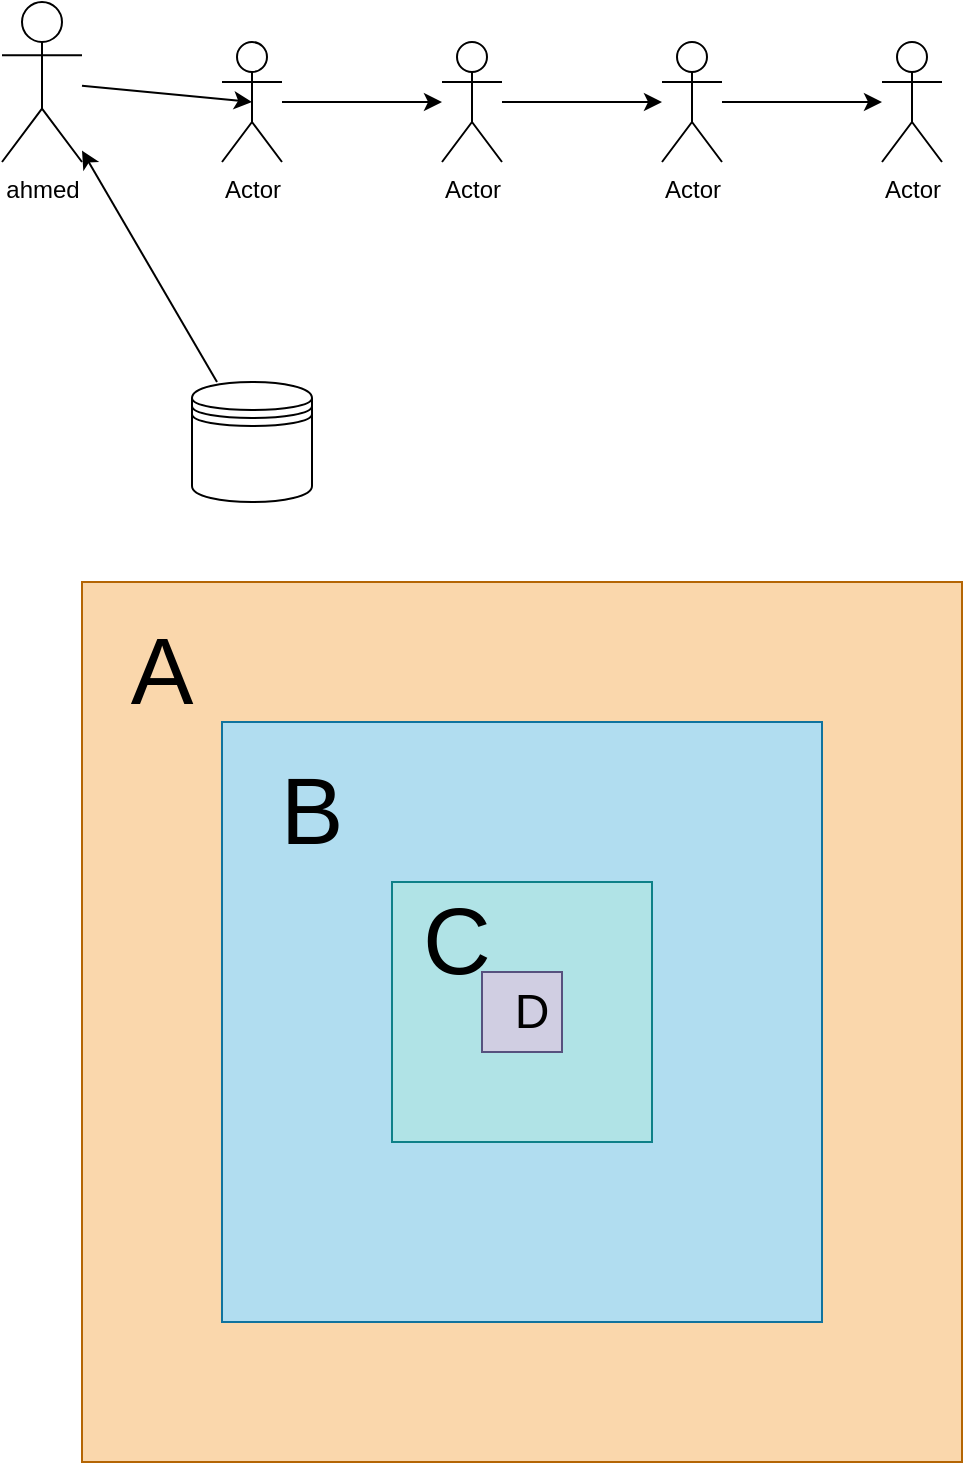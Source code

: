 <mxfile>
    <diagram id="oV6OWsH6Nq-_E92QR5Ix" name="Page-1">
        <mxGraphModel dx="767" dy="422" grid="1" gridSize="10" guides="1" tooltips="1" connect="1" arrows="1" fold="1" page="1" pageScale="1" pageWidth="850" pageHeight="1100" math="0" shadow="0">
            <root>
                <mxCell id="0"/>
                <mxCell id="1" parent="0"/>
                <mxCell id="2" value="ahmed" style="shape=umlActor;verticalLabelPosition=bottom;verticalAlign=top;html=1;outlineConnect=0;" vertex="1" parent="1">
                    <mxGeometry x="300" y="180" width="40" height="80" as="geometry"/>
                </mxCell>
                <mxCell id="11" value="" style="edgeStyle=none;html=1;" edge="1" parent="1" source="8" target="10">
                    <mxGeometry relative="1" as="geometry"/>
                </mxCell>
                <mxCell id="8" value="Actor" style="shape=umlActor;verticalLabelPosition=bottom;verticalAlign=top;html=1;outlineConnect=0;" vertex="1" parent="1">
                    <mxGeometry x="410" y="200" width="30" height="60" as="geometry"/>
                </mxCell>
                <mxCell id="9" style="edgeStyle=none;html=1;entryX=0.5;entryY=0.5;entryDx=0;entryDy=0;entryPerimeter=0;" edge="1" parent="1" source="2" target="8">
                    <mxGeometry relative="1" as="geometry"/>
                </mxCell>
                <mxCell id="13" value="" style="edgeStyle=none;html=1;" edge="1" parent="1" source="10" target="12">
                    <mxGeometry relative="1" as="geometry"/>
                </mxCell>
                <mxCell id="10" value="Actor" style="shape=umlActor;verticalLabelPosition=bottom;verticalAlign=top;html=1;outlineConnect=0;" vertex="1" parent="1">
                    <mxGeometry x="520" y="200" width="30" height="60" as="geometry"/>
                </mxCell>
                <mxCell id="15" value="" style="edgeStyle=none;html=1;" edge="1" parent="1" source="12" target="14">
                    <mxGeometry relative="1" as="geometry"/>
                </mxCell>
                <mxCell id="12" value="Actor" style="shape=umlActor;verticalLabelPosition=bottom;verticalAlign=top;html=1;outlineConnect=0;" vertex="1" parent="1">
                    <mxGeometry x="630" y="200" width="30" height="60" as="geometry"/>
                </mxCell>
                <mxCell id="14" value="Actor" style="shape=umlActor;verticalLabelPosition=bottom;verticalAlign=top;html=1;outlineConnect=0;" vertex="1" parent="1">
                    <mxGeometry x="740" y="200" width="30" height="60" as="geometry"/>
                </mxCell>
                <mxCell id="23" value="" style="whiteSpace=wrap;html=1;aspect=fixed;fillColor=#fad7ac;strokeColor=#b46504;" vertex="1" parent="1">
                    <mxGeometry x="340" y="470" width="440" height="440" as="geometry"/>
                </mxCell>
                <mxCell id="24" value="" style="whiteSpace=wrap;html=1;aspect=fixed;fillColor=#b1ddf0;strokeColor=#10739e;" vertex="1" parent="1">
                    <mxGeometry x="410" y="540" width="300" height="300" as="geometry"/>
                </mxCell>
                <mxCell id="25" value="" style="whiteSpace=wrap;html=1;aspect=fixed;fillColor=#b0e3e6;strokeColor=#0e8088;" vertex="1" parent="1">
                    <mxGeometry x="495" y="620" width="130" height="130" as="geometry"/>
                </mxCell>
                <mxCell id="26" value="" style="whiteSpace=wrap;html=1;aspect=fixed;fillColor=#d0cee2;strokeColor=#56517e;" vertex="1" parent="1">
                    <mxGeometry x="540" y="665" width="40" height="40" as="geometry"/>
                </mxCell>
                <mxCell id="27" value="&lt;font style=&quot;font-size: 47px;&quot;&gt;A&lt;/font&gt;" style="text;html=1;align=center;verticalAlign=middle;whiteSpace=wrap;rounded=0;strokeWidth=6;" vertex="1" parent="1">
                    <mxGeometry x="350" y="500" width="60" height="30" as="geometry"/>
                </mxCell>
                <mxCell id="29" value="&lt;font style=&quot;font-size: 47px;&quot;&gt;B&lt;/font&gt;" style="text;html=1;align=center;verticalAlign=middle;whiteSpace=wrap;rounded=0;strokeWidth=6;" vertex="1" parent="1">
                    <mxGeometry x="425" y="570" width="60" height="30" as="geometry"/>
                </mxCell>
                <mxCell id="30" value="&lt;font style=&quot;font-size: 47px;&quot;&gt;C&lt;/font&gt;" style="text;html=1;align=center;verticalAlign=middle;whiteSpace=wrap;rounded=0;strokeWidth=6;" vertex="1" parent="1">
                    <mxGeometry x="520" y="640" width="15" height="20" as="geometry"/>
                </mxCell>
                <mxCell id="32" value="&lt;font style=&quot;font-size: 24px;&quot;&gt;D&lt;/font&gt;" style="text;html=1;align=center;verticalAlign=middle;whiteSpace=wrap;rounded=0;strokeWidth=6;" vertex="1" parent="1">
                    <mxGeometry x="535" y="670" width="60" height="30" as="geometry"/>
                </mxCell>
                <mxCell id="36" style="edgeStyle=none;html=1;" edge="1" parent="1" source="34" target="2">
                    <mxGeometry relative="1" as="geometry"/>
                </mxCell>
                <mxCell id="34" value="" style="shape=datastore;whiteSpace=wrap;html=1;" vertex="1" parent="1">
                    <mxGeometry x="395" y="370" width="60" height="60" as="geometry"/>
                </mxCell>
            </root>
        </mxGraphModel>
    </diagram>
</mxfile>
